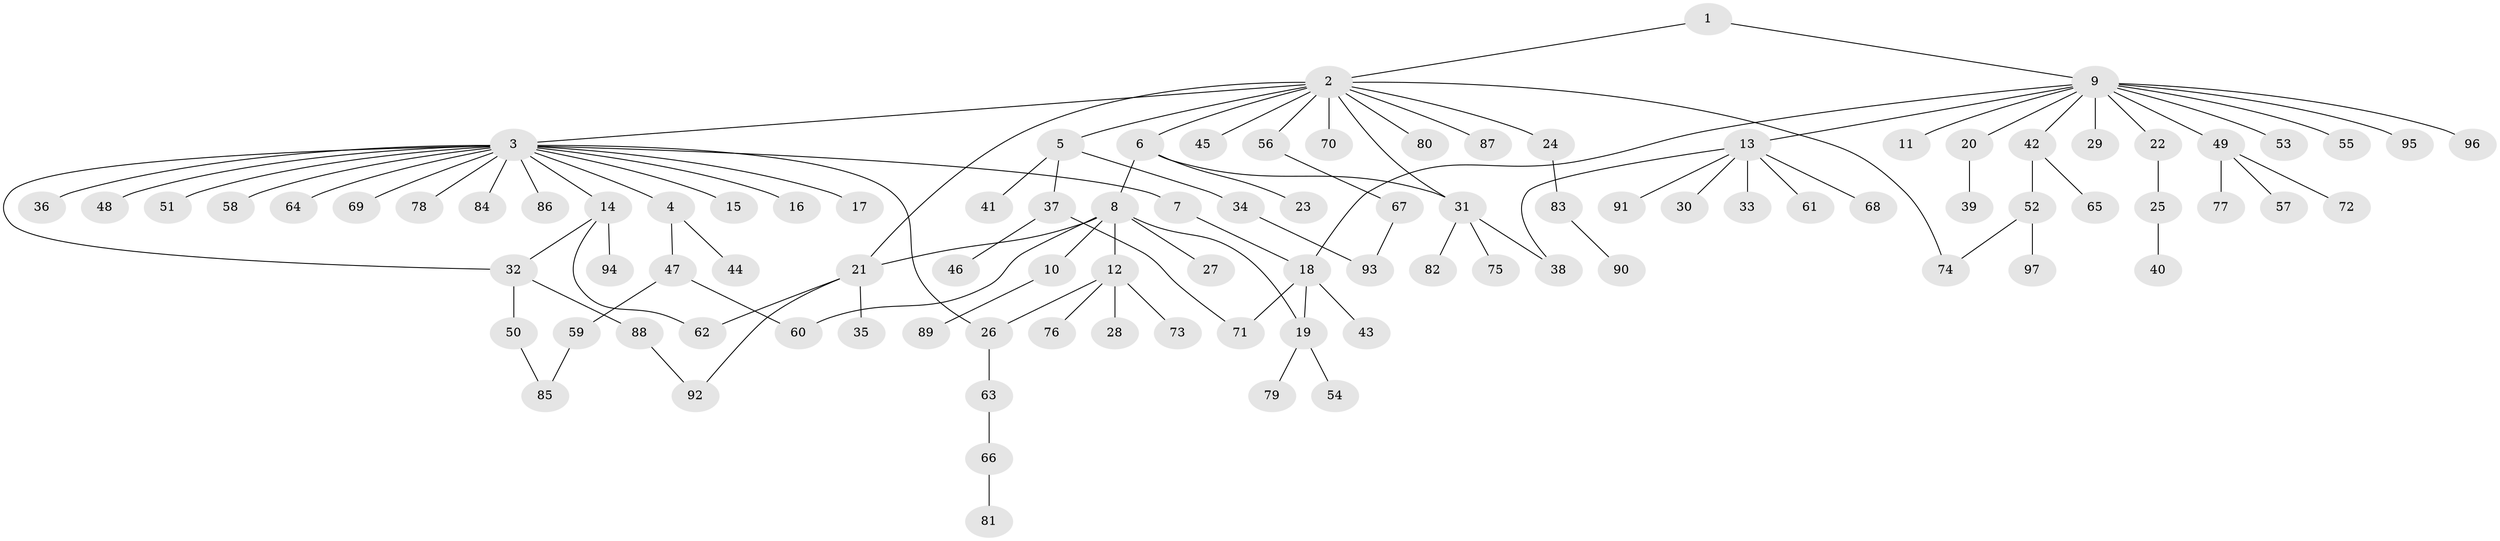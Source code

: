 // coarse degree distribution, {2: 0.24, 11: 0.04, 1: 0.52, 7: 0.02, 3: 0.08, 4: 0.04, 5: 0.04, 15: 0.02}
// Generated by graph-tools (version 1.1) at 2025/36/03/04/25 23:36:43]
// undirected, 97 vertices, 110 edges
graph export_dot {
  node [color=gray90,style=filled];
  1;
  2;
  3;
  4;
  5;
  6;
  7;
  8;
  9;
  10;
  11;
  12;
  13;
  14;
  15;
  16;
  17;
  18;
  19;
  20;
  21;
  22;
  23;
  24;
  25;
  26;
  27;
  28;
  29;
  30;
  31;
  32;
  33;
  34;
  35;
  36;
  37;
  38;
  39;
  40;
  41;
  42;
  43;
  44;
  45;
  46;
  47;
  48;
  49;
  50;
  51;
  52;
  53;
  54;
  55;
  56;
  57;
  58;
  59;
  60;
  61;
  62;
  63;
  64;
  65;
  66;
  67;
  68;
  69;
  70;
  71;
  72;
  73;
  74;
  75;
  76;
  77;
  78;
  79;
  80;
  81;
  82;
  83;
  84;
  85;
  86;
  87;
  88;
  89;
  90;
  91;
  92;
  93;
  94;
  95;
  96;
  97;
  1 -- 2;
  1 -- 9;
  2 -- 3;
  2 -- 5;
  2 -- 6;
  2 -- 21;
  2 -- 24;
  2 -- 31;
  2 -- 45;
  2 -- 56;
  2 -- 70;
  2 -- 74;
  2 -- 80;
  2 -- 87;
  3 -- 4;
  3 -- 7;
  3 -- 14;
  3 -- 15;
  3 -- 16;
  3 -- 17;
  3 -- 26;
  3 -- 32;
  3 -- 36;
  3 -- 48;
  3 -- 51;
  3 -- 58;
  3 -- 64;
  3 -- 69;
  3 -- 78;
  3 -- 84;
  3 -- 86;
  4 -- 44;
  4 -- 47;
  5 -- 34;
  5 -- 37;
  5 -- 41;
  6 -- 8;
  6 -- 23;
  6 -- 31;
  7 -- 18;
  8 -- 10;
  8 -- 12;
  8 -- 19;
  8 -- 21;
  8 -- 27;
  8 -- 60;
  9 -- 11;
  9 -- 13;
  9 -- 18;
  9 -- 20;
  9 -- 22;
  9 -- 29;
  9 -- 42;
  9 -- 49;
  9 -- 53;
  9 -- 55;
  9 -- 95;
  9 -- 96;
  10 -- 89;
  12 -- 26;
  12 -- 28;
  12 -- 73;
  12 -- 76;
  13 -- 30;
  13 -- 33;
  13 -- 38;
  13 -- 61;
  13 -- 68;
  13 -- 91;
  14 -- 32;
  14 -- 62;
  14 -- 94;
  18 -- 19;
  18 -- 43;
  18 -- 71;
  19 -- 54;
  19 -- 79;
  20 -- 39;
  21 -- 35;
  21 -- 62;
  21 -- 92;
  22 -- 25;
  24 -- 83;
  25 -- 40;
  26 -- 63;
  31 -- 38;
  31 -- 75;
  31 -- 82;
  32 -- 50;
  32 -- 88;
  34 -- 93;
  37 -- 46;
  37 -- 71;
  42 -- 52;
  42 -- 65;
  47 -- 59;
  47 -- 60;
  49 -- 57;
  49 -- 72;
  49 -- 77;
  50 -- 85;
  52 -- 74;
  52 -- 97;
  56 -- 67;
  59 -- 85;
  63 -- 66;
  66 -- 81;
  67 -- 93;
  83 -- 90;
  88 -- 92;
}
